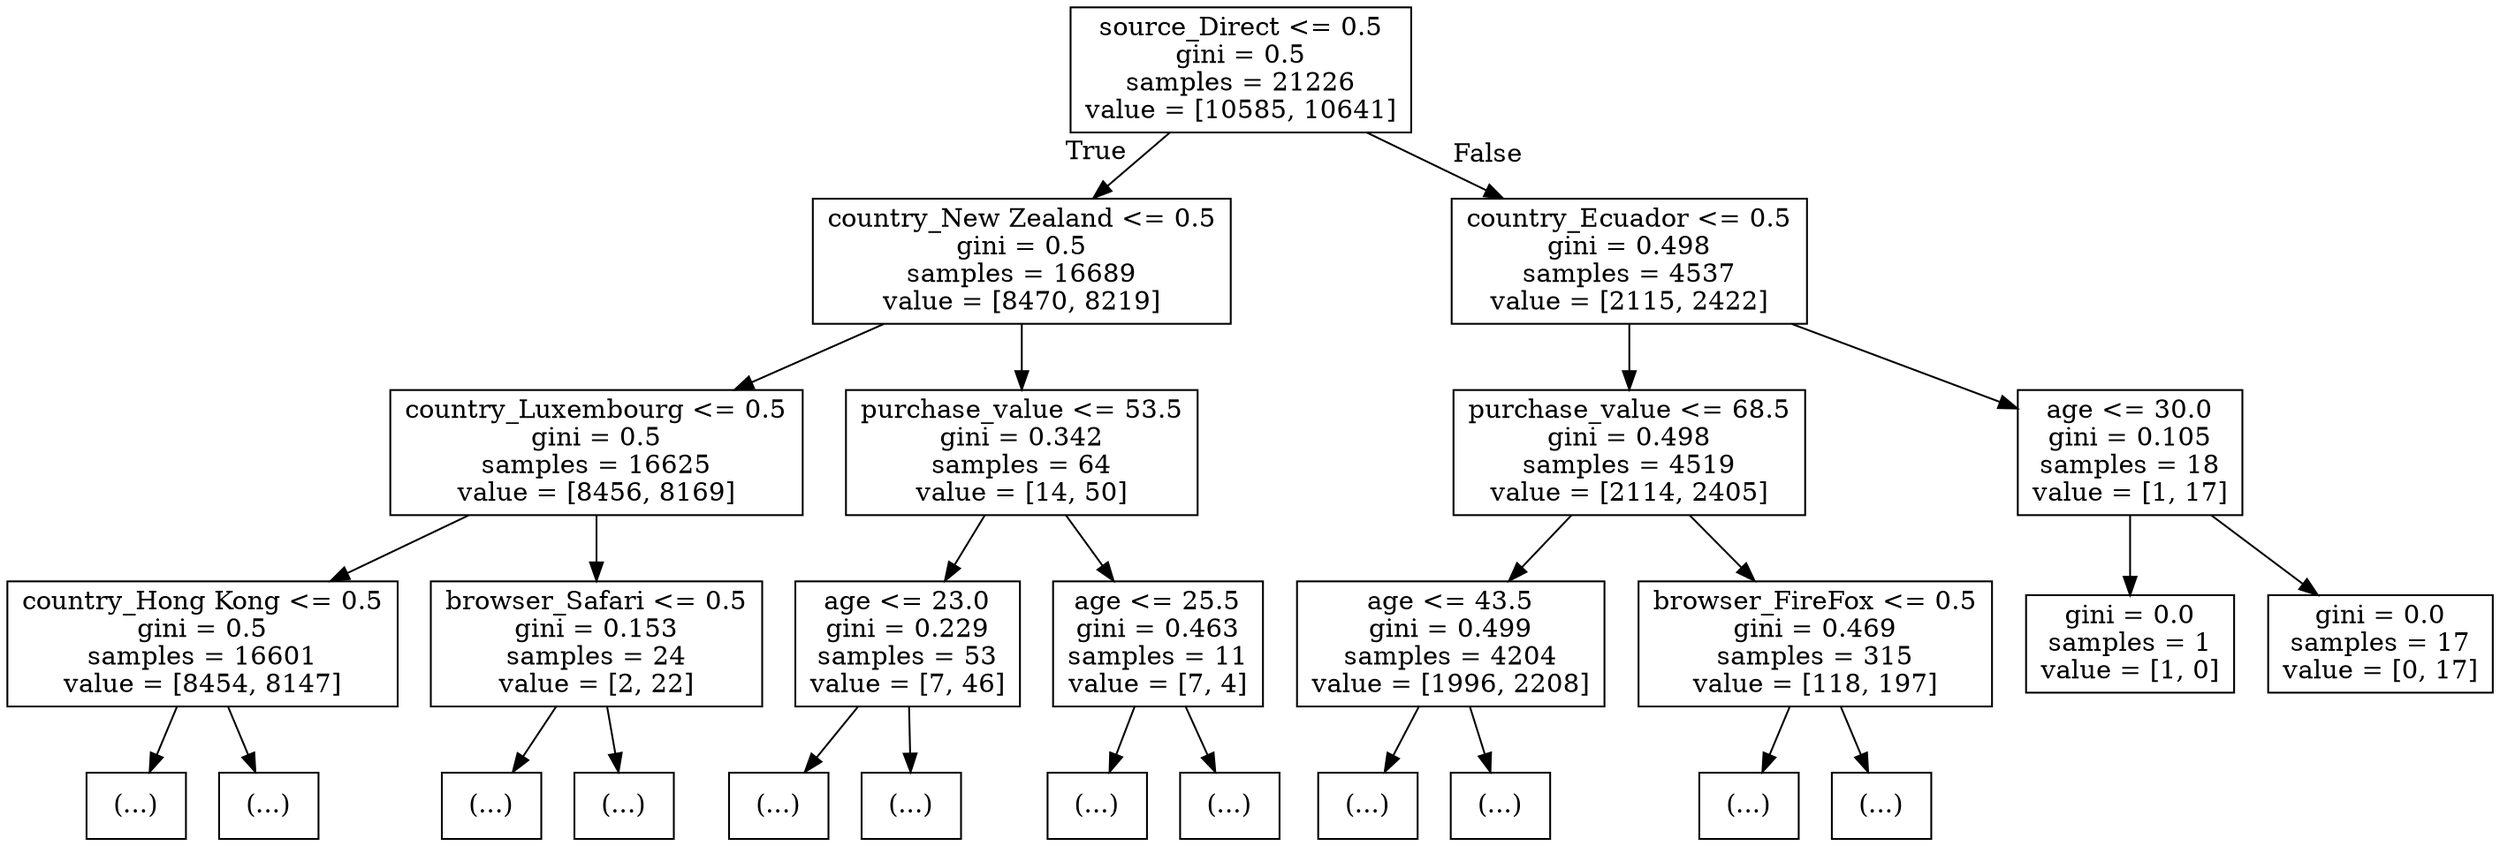 digraph Tree {
node [shape=box] ;
0 [label="source_Direct <= 0.5\ngini = 0.5\nsamples = 21226\nvalue = [10585, 10641]"] ;
1 [label="country_New Zealand <= 0.5\ngini = 0.5\nsamples = 16689\nvalue = [8470, 8219]"] ;
0 -> 1 [labeldistance=2.5, labelangle=45, headlabel="True"] ;
2 [label="country_Luxembourg <= 0.5\ngini = 0.5\nsamples = 16625\nvalue = [8456, 8169]"] ;
1 -> 2 ;
3 [label="country_Hong Kong <= 0.5\ngini = 0.5\nsamples = 16601\nvalue = [8454, 8147]"] ;
2 -> 3 ;
4 [label="(...)"] ;
3 -> 4 ;
9657 [label="(...)"] ;
3 -> 9657 ;
9680 [label="browser_Safari <= 0.5\ngini = 0.153\nsamples = 24\nvalue = [2, 22]"] ;
2 -> 9680 ;
9681 [label="(...)"] ;
9680 -> 9681 ;
9686 [label="(...)"] ;
9680 -> 9686 ;
9687 [label="purchase_value <= 53.5\ngini = 0.342\nsamples = 64\nvalue = [14, 50]"] ;
1 -> 9687 ;
9688 [label="age <= 23.0\ngini = 0.229\nsamples = 53\nvalue = [7, 46]"] ;
9687 -> 9688 ;
9689 [label="(...)"] ;
9688 -> 9689 ;
9692 [label="(...)"] ;
9688 -> 9692 ;
9701 [label="age <= 25.5\ngini = 0.463\nsamples = 11\nvalue = [7, 4]"] ;
9687 -> 9701 ;
9702 [label="(...)"] ;
9701 -> 9702 ;
9703 [label="(...)"] ;
9701 -> 9703 ;
9708 [label="country_Ecuador <= 0.5\ngini = 0.498\nsamples = 4537\nvalue = [2115, 2422]"] ;
0 -> 9708 [labeldistance=2.5, labelangle=-45, headlabel="False"] ;
9709 [label="purchase_value <= 68.5\ngini = 0.498\nsamples = 4519\nvalue = [2114, 2405]"] ;
9708 -> 9709 ;
9710 [label="age <= 43.5\ngini = 0.499\nsamples = 4204\nvalue = [1996, 2208]"] ;
9709 -> 9710 ;
9711 [label="(...)"] ;
9710 -> 9711 ;
11890 [label="(...)"] ;
9710 -> 11890 ;
12163 [label="browser_FireFox <= 0.5\ngini = 0.469\nsamples = 315\nvalue = [118, 197]"] ;
9709 -> 12163 ;
12164 [label="(...)"] ;
12163 -> 12164 ;
12303 [label="(...)"] ;
12163 -> 12303 ;
12324 [label="age <= 30.0\ngini = 0.105\nsamples = 18\nvalue = [1, 17]"] ;
9708 -> 12324 ;
12325 [label="gini = 0.0\nsamples = 1\nvalue = [1, 0]"] ;
12324 -> 12325 ;
12326 [label="gini = 0.0\nsamples = 17\nvalue = [0, 17]"] ;
12324 -> 12326 ;
}